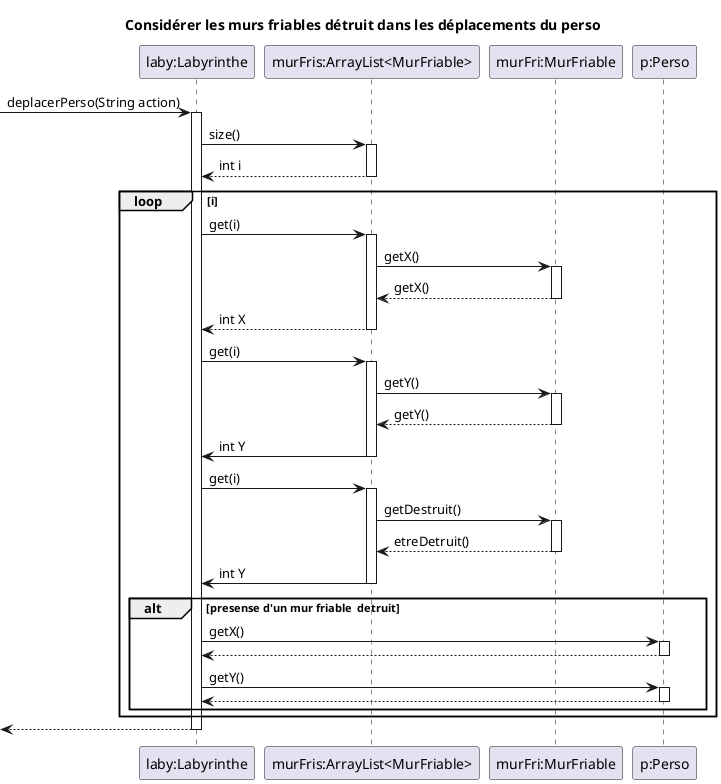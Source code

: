 @startuml

title Considérer les murs friables détruit dans les déplacements du perso
participant "laby:Labyrinthe" as laby
participant "murFris:ArrayList<MurFriable>" as mfs
participant "murFri:MurFriable" as mf
participant "p:Perso" as p
-> laby :deplacerPerso(String action)
activate laby
      laby -> mfs : size()
      activate mfs
      laby <-- mfs : int i
      deactivate mfs
      loop i
        laby -> mfs : get(i)
        activate mfs
        mfs -> mf : getX()
        activate mf
        mfs <-- mf : getX()
        deactivate mf
        laby <-- mfs : int X
        deactivate mfs
        laby -> mfs : get(i)
        activate mfs
        mfs -> mf : getY()
        activate mf
        mfs <-- mf : getY()
        deactivate mf
        laby <- mfs : int Y
        deactivate mfs
        laby -> mfs : get(i)
        activate mfs
        mfs -> mf : getDestruit()
        activate mf
        mfs <-- mf : etreDetruit()
        deactivate mf
        laby <- mfs : int Y
        deactivate mfs
        alt presense d'un mur friable  detruit
          laby -> p : getX()
                  activate p
                  laby <-- p
                  deactivate p
                  laby -> p : getY()
                  activate p
                  laby <-- p
                  deactivate p
        end
      end
 <-- laby
deactivate laby
@enduml